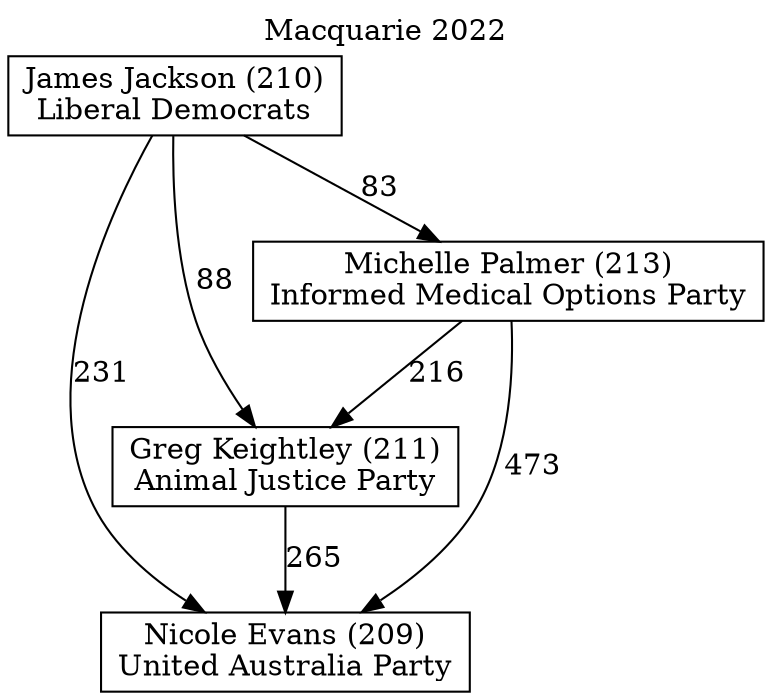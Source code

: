 // House preference flow
digraph "Nicole Evans (209)_Macquarie_2022" {
	graph [label="Macquarie 2022" labelloc=t mclimit=10]
	node [shape=box]
	"Nicole Evans (209)" [label="Nicole Evans (209)
United Australia Party"]
	"Greg Keightley (211)" [label="Greg Keightley (211)
Animal Justice Party"]
	"Michelle Palmer (213)" [label="Michelle Palmer (213)
Informed Medical Options Party"]
	"James Jackson (210)" [label="James Jackson (210)
Liberal Democrats"]
	"Greg Keightley (211)" -> "Nicole Evans (209)" [label=265]
	"Michelle Palmer (213)" -> "Greg Keightley (211)" [label=216]
	"James Jackson (210)" -> "Michelle Palmer (213)" [label=83]
	"Michelle Palmer (213)" -> "Nicole Evans (209)" [label=473]
	"James Jackson (210)" -> "Nicole Evans (209)" [label=231]
	"James Jackson (210)" -> "Greg Keightley (211)" [label=88]
}
